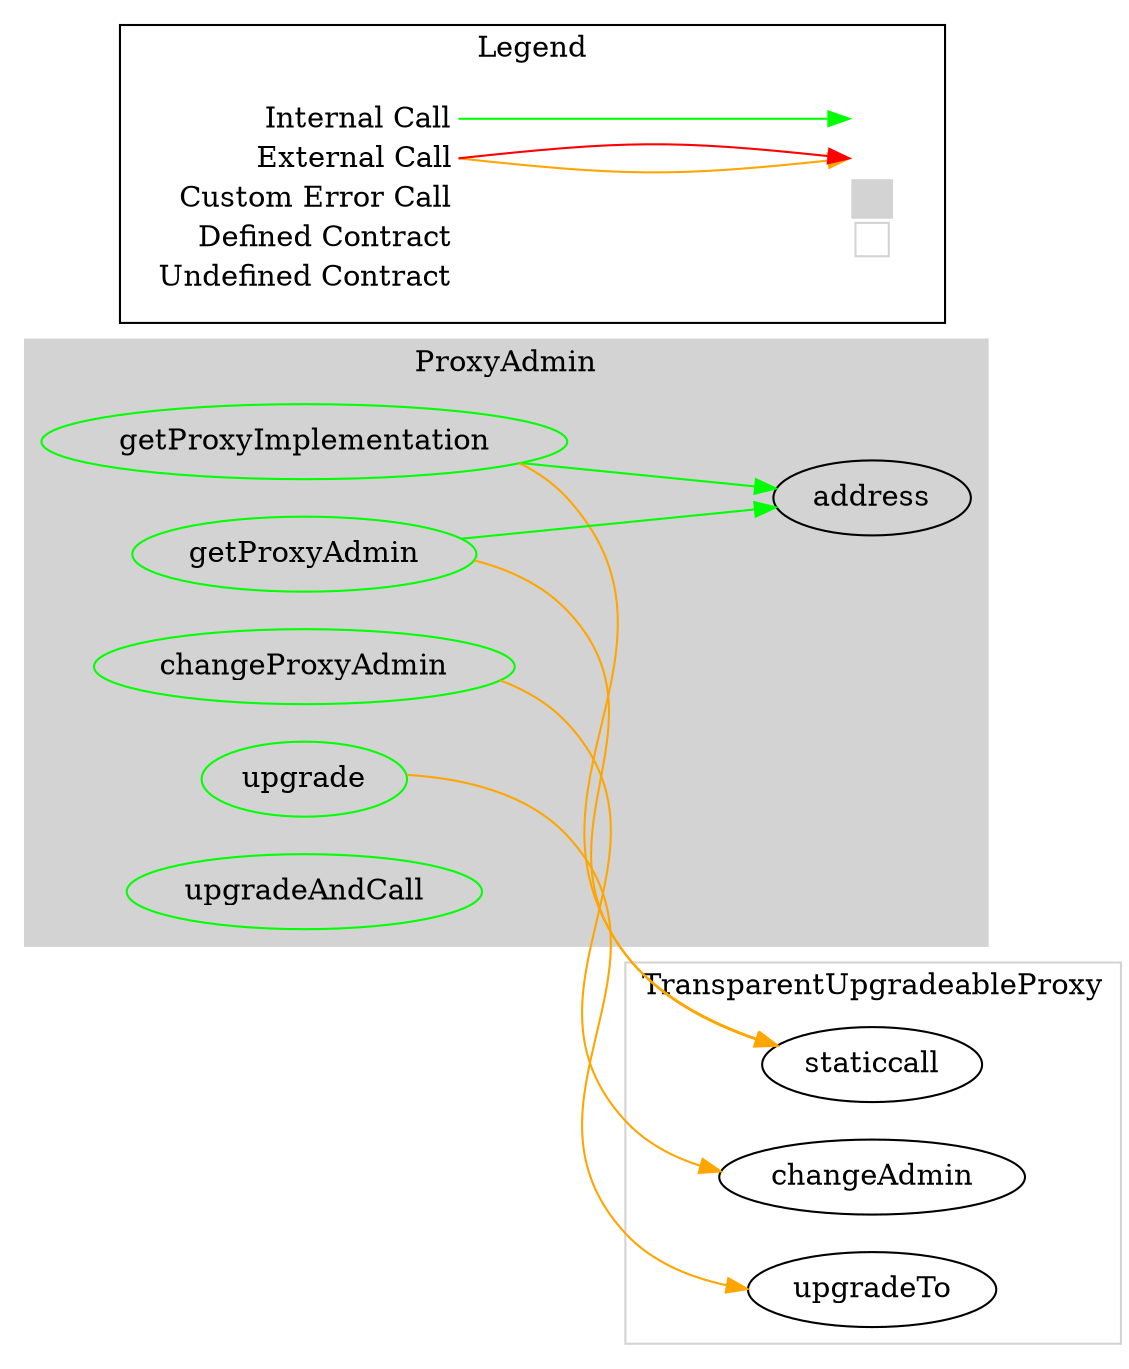 digraph G {
  graph [ ratio = "auto", page = "100", compound =true ];
subgraph "clusterProxyAdmin" {
  graph [ label = "ProxyAdmin", color = "lightgray", style = "filled", bgcolor = "lightgray" ];
  "ProxyAdmin.getProxyImplementation" [ label = "getProxyImplementation", color = "green" ];
  "ProxyAdmin.getProxyAdmin" [ label = "getProxyAdmin", color = "green" ];
  "ProxyAdmin.changeProxyAdmin" [ label = "changeProxyAdmin", color = "green" ];
  "ProxyAdmin.upgrade" [ label = "upgrade", color = "green" ];
  "ProxyAdmin.upgradeAndCall" [ label = "upgradeAndCall", color = "green" ];
  "ProxyAdmin.address" [ label = "address" ];
}

subgraph "clusterTransparentUpgradeableProxy" {
  graph [ label = "TransparentUpgradeableProxy", color = "lightgray" ];
  "TransparentUpgradeableProxy.staticcall" [ label = "staticcall" ];
  "TransparentUpgradeableProxy.changeAdmin" [ label = "changeAdmin" ];
  "TransparentUpgradeableProxy.upgradeTo" [ label = "upgradeTo" ];
}

  "ProxyAdmin.getProxyImplementation";
  "TransparentUpgradeableProxy.staticcall";
  "ProxyAdmin.address";
  "ProxyAdmin.getProxyAdmin";
  "ProxyAdmin.changeProxyAdmin";
  "TransparentUpgradeableProxy.changeAdmin";
  "ProxyAdmin.upgrade";
  "TransparentUpgradeableProxy.upgradeTo";
  "ProxyAdmin.getProxyImplementation" -> "TransparentUpgradeableProxy.staticcall" [ color = "orange" ];
  "ProxyAdmin.getProxyImplementation" -> "ProxyAdmin.address" [ color = "green" ];
  "ProxyAdmin.getProxyAdmin" -> "TransparentUpgradeableProxy.staticcall" [ color = "orange" ];
  "ProxyAdmin.getProxyAdmin" -> "ProxyAdmin.address" [ color = "green" ];
  "ProxyAdmin.changeProxyAdmin" -> "TransparentUpgradeableProxy.changeAdmin" [ color = "orange" ];
  "ProxyAdmin.upgrade" -> "TransparentUpgradeableProxy.upgradeTo" [ color = "orange" ];


rankdir=LR
node [shape=plaintext]
subgraph cluster_01 { 
label = "Legend";
key [label=<<table border="0" cellpadding="2" cellspacing="0" cellborder="0">
  <tr><td align="right" port="i1">Internal Call</td></tr>
  <tr><td align="right" port="i2">External Call</td></tr>
  <tr><td align="right" port="i2">Custom Error Call</td></tr>
  <tr><td align="right" port="i3">Defined Contract</td></tr>
  <tr><td align="right" port="i4">Undefined Contract</td></tr>
  </table>>]
key2 [label=<<table border="0" cellpadding="2" cellspacing="0" cellborder="0">
  <tr><td port="i1">&nbsp;&nbsp;&nbsp;</td></tr>
  <tr><td port="i2">&nbsp;&nbsp;&nbsp;</td></tr>
  <tr><td port="i3" bgcolor="lightgray">&nbsp;&nbsp;&nbsp;</td></tr>
  <tr><td port="i4">
    <table border="1" cellborder="0" cellspacing="0" cellpadding="7" color="lightgray">
      <tr>
       <td></td>
      </tr>
     </table>
  </td></tr>
  </table>>]
key:i1:e -> key2:i1:w [color="green"]
key:i2:e -> key2:i2:w [color="orange"]
key:i2:e -> key2:i2:w [color="red"]
}
}

